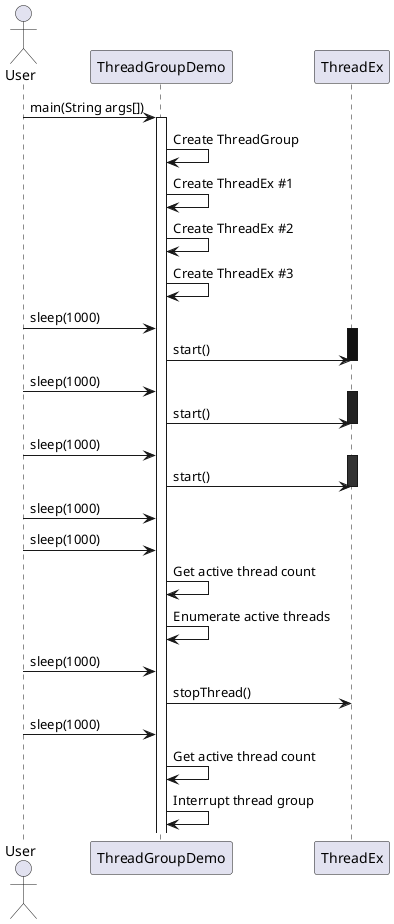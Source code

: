 @startuml

actor User
participant ThreadGroupDemo

User -> ThreadGroupDemo: main(String args[])
activate ThreadGroupDemo

ThreadGroupDemo -> ThreadGroupDemo: Create ThreadGroup
ThreadGroupDemo -> ThreadGroupDemo: Create ThreadEx #1
ThreadGroupDemo -> ThreadGroupDemo: Create ThreadEx #2
ThreadGroupDemo -> ThreadGroupDemo: Create ThreadEx #3

User -> ThreadGroupDemo: sleep(1000)

activate ThreadEx #1
ThreadGroupDemo -> ThreadEx #1: start()
deactivate ThreadEx #1
User -> ThreadGroupDemo: sleep(1000)

activate ThreadEx #2
ThreadGroupDemo -> ThreadEx #2: start()
deactivate ThreadEx #2
User -> ThreadGroupDemo: sleep(1000)

activate ThreadEx #3
ThreadGroupDemo -> ThreadEx #3: start()
deactivate ThreadEx #3
User -> ThreadGroupDemo: sleep(1000)

User -> ThreadGroupDemo: sleep(1000)

ThreadGroupDemo -> ThreadGroupDemo: Get active thread count
ThreadGroupDemo -> ThreadGroupDemo: Enumerate active threads

User -> ThreadGroupDemo: sleep(1000)

ThreadGroupDemo -> ThreadEx #1: stopThread()

User -> ThreadGroupDemo: sleep(1000)

ThreadGroupDemo -> ThreadGroupDemo: Get active thread count
ThreadGroupDemo -> ThreadGroupDemo: Interrupt thread group

@enduml
